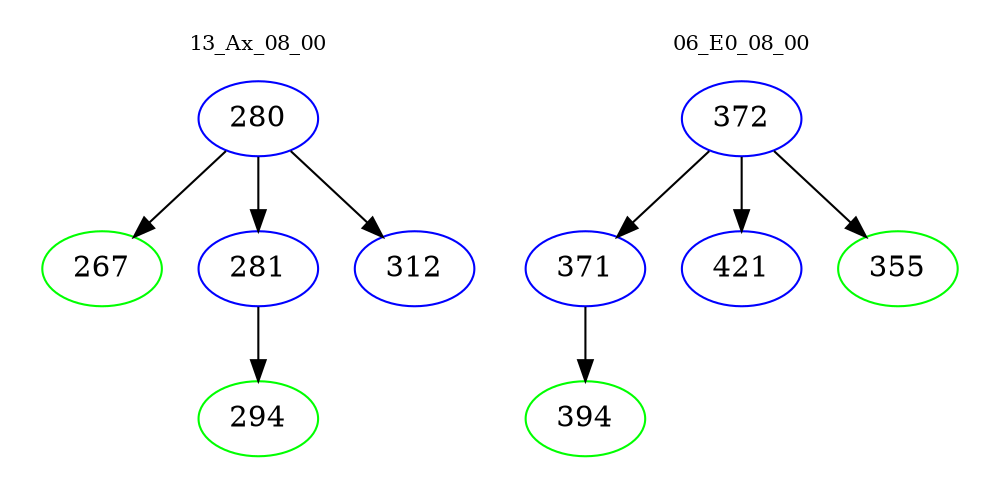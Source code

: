 digraph{
subgraph cluster_0 {
color = white
label = "13_Ax_08_00";
fontsize=10;
T0_280 [label="280", color="blue"]
T0_280 -> T0_267 [color="black"]
T0_267 [label="267", color="green"]
T0_280 -> T0_281 [color="black"]
T0_281 [label="281", color="blue"]
T0_281 -> T0_294 [color="black"]
T0_294 [label="294", color="green"]
T0_280 -> T0_312 [color="black"]
T0_312 [label="312", color="blue"]
}
subgraph cluster_1 {
color = white
label = "06_E0_08_00";
fontsize=10;
T1_372 [label="372", color="blue"]
T1_372 -> T1_371 [color="black"]
T1_371 [label="371", color="blue"]
T1_371 -> T1_394 [color="black"]
T1_394 [label="394", color="green"]
T1_372 -> T1_421 [color="black"]
T1_421 [label="421", color="blue"]
T1_372 -> T1_355 [color="black"]
T1_355 [label="355", color="green"]
}
}
